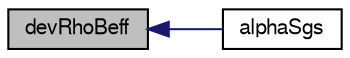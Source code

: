 digraph "devRhoBeff"
{
  bgcolor="transparent";
  edge [fontname="FreeSans",fontsize="10",labelfontname="FreeSans",labelfontsize="10"];
  node [fontname="FreeSans",fontsize="10",shape=record];
  rankdir="LR";
  Node409 [label="devRhoBeff",height=0.2,width=0.4,color="black", fillcolor="grey75", style="filled", fontcolor="black"];
  Node409 -> Node410 [dir="back",color="midnightblue",fontsize="10",style="solid",fontname="FreeSans"];
  Node410 [label="alphaSgs",height=0.2,width=0.4,color="black",URL="$a30622.html#a69dfcceb14c507fc5d18568888cfdd44",tooltip="Return thermal diffusivity. "];
}
